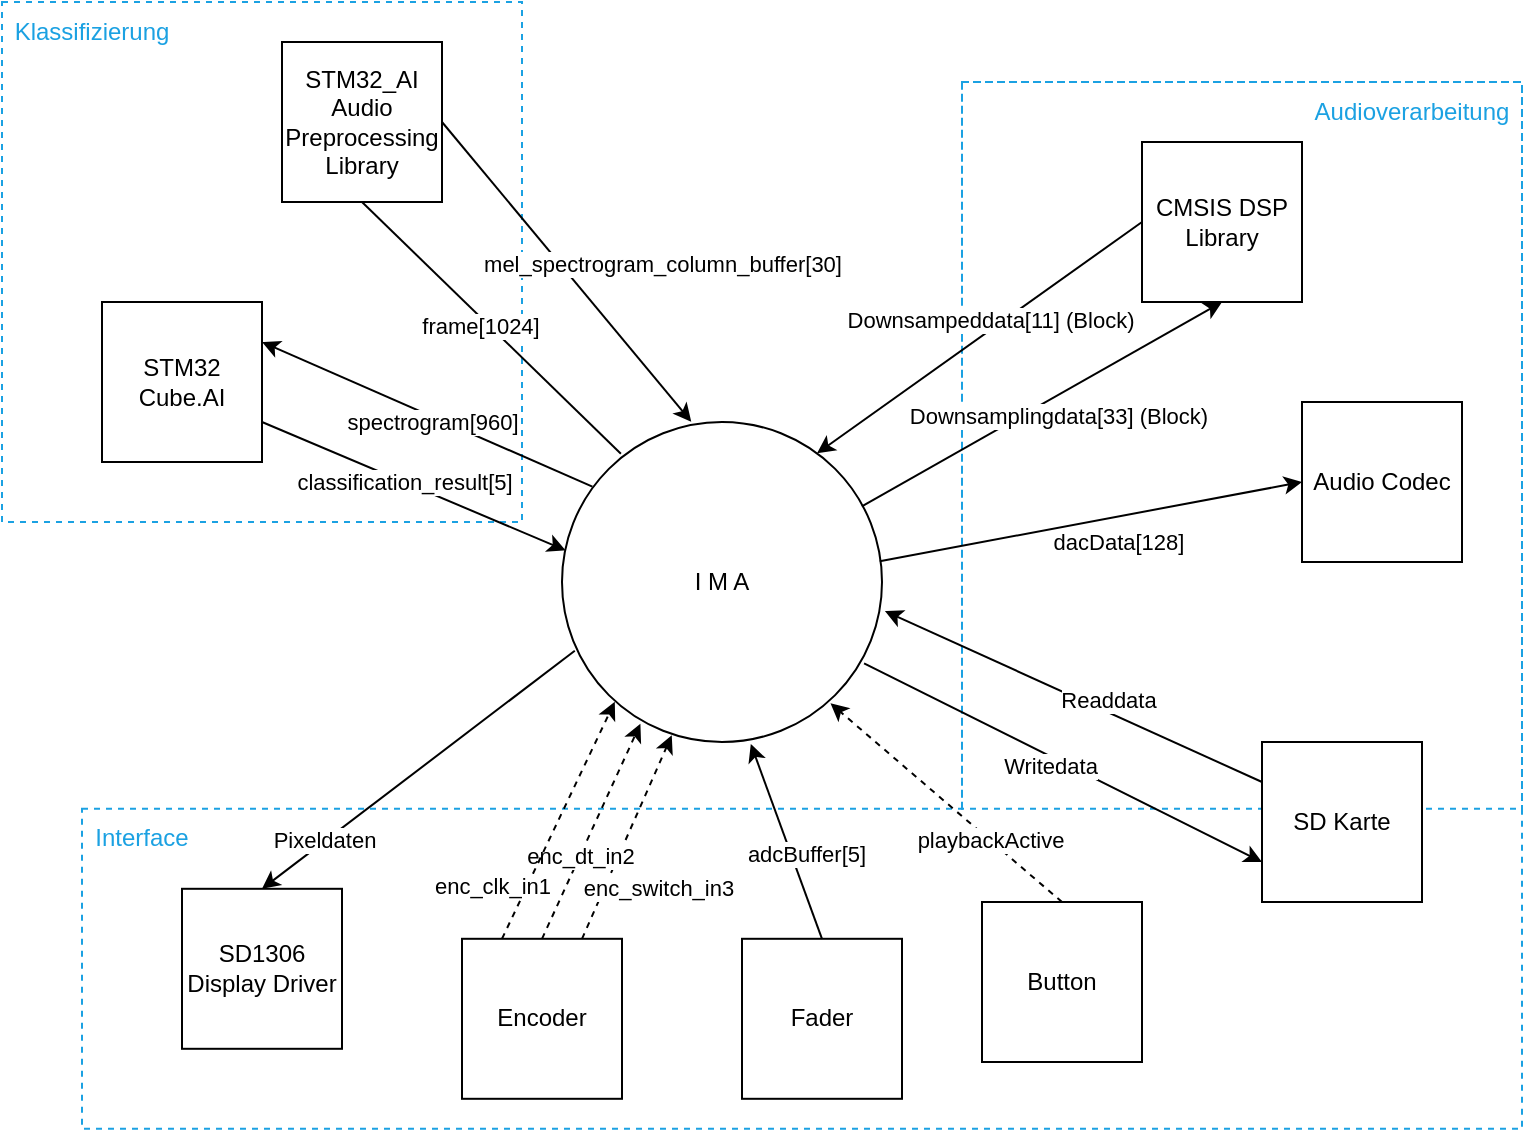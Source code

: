 <mxfile version="22.0.3" type="device">
  <diagram name="Seite-1" id="00pDsmjtND-n7SUzU1SD">
    <mxGraphModel dx="1430" dy="825" grid="1" gridSize="10" guides="1" tooltips="1" connect="1" arrows="1" fold="1" page="1" pageScale="1" pageWidth="827" pageHeight="1169" math="0" shadow="0">
      <root>
        <mxCell id="0" />
        <mxCell id="1" parent="0" />
        <mxCell id="HaPshGFiGsYCy_S7ym-9-48" value="" style="whiteSpace=wrap;html=1;aspect=fixed;fillColor=none;dashed=1;fontColor=#ffffff;strokeColor=#1ba1e2;" vertex="1" parent="1">
          <mxGeometry x="40" y="30" width="260" height="260" as="geometry" />
        </mxCell>
        <mxCell id="HaPshGFiGsYCy_S7ym-9-50" value="" style="rounded=0;whiteSpace=wrap;html=1;fillColor=none;dashed=1;strokeColor=#1ba1e2;" vertex="1" parent="1">
          <mxGeometry x="80" y="433.4" width="720" height="160" as="geometry" />
        </mxCell>
        <object label="" id="HaPshGFiGsYCy_S7ym-9-52">
          <mxCell style="rounded=0;whiteSpace=wrap;html=1;fillColor=none;dashed=1;strokeColor=#1BA1E2;shape=partialRectangle;bottom=0;" vertex="1" parent="1">
            <mxGeometry x="520" y="70" width="280" height="363.4" as="geometry" />
          </mxCell>
        </object>
        <mxCell id="HaPshGFiGsYCy_S7ym-9-20" value="Audioverarbeitung" style="text;html=1;strokeColor=none;fillColor=none;align=center;verticalAlign=middle;whiteSpace=wrap;rounded=0;fontColor=#1BA1E2;" vertex="1" parent="1">
          <mxGeometry x="690" y="70" width="110" height="30" as="geometry" />
        </mxCell>
        <mxCell id="HaPshGFiGsYCy_S7ym-9-19" value="Interface" style="text;html=1;strokeColor=none;fillColor=none;align=center;verticalAlign=middle;whiteSpace=wrap;rounded=0;fontColor=#1BA1E2;" vertex="1" parent="1">
          <mxGeometry x="80" y="433.4" width="60" height="30" as="geometry" />
        </mxCell>
        <mxCell id="HaPshGFiGsYCy_S7ym-9-18" value="Klassifizierung" style="text;html=1;strokeColor=none;fillColor=none;align=center;verticalAlign=middle;whiteSpace=wrap;rounded=0;fontColor=#1BA1E2;" vertex="1" parent="1">
          <mxGeometry x="40" y="30" width="90" height="30" as="geometry" />
        </mxCell>
        <mxCell id="HaPshGFiGsYCy_S7ym-9-1" value="I M A" style="ellipse;whiteSpace=wrap;html=1;aspect=fixed;" vertex="1" parent="1">
          <mxGeometry x="320" y="240" width="160" height="160" as="geometry" />
        </mxCell>
        <mxCell id="HaPshGFiGsYCy_S7ym-9-4" value="STM32 Cube.AI" style="rounded=0;whiteSpace=wrap;html=1;" vertex="1" parent="1">
          <mxGeometry x="90" y="180" width="80" height="80" as="geometry" />
        </mxCell>
        <mxCell id="HaPshGFiGsYCy_S7ym-9-5" value="" style="endArrow=classic;html=1;rounded=0;entryX=1;entryY=0.25;entryDx=0;entryDy=0;exitX=0.095;exitY=0.202;exitDx=0;exitDy=0;exitPerimeter=0;" edge="1" parent="1" source="HaPshGFiGsYCy_S7ym-9-1" target="HaPshGFiGsYCy_S7ym-9-4">
          <mxGeometry width="50" height="50" relative="1" as="geometry">
            <mxPoint x="300" y="370" as="sourcePoint" />
            <mxPoint x="350" y="320" as="targetPoint" />
          </mxGeometry>
        </mxCell>
        <mxCell id="HaPshGFiGsYCy_S7ym-9-6" value="spectrogram[960]" style="edgeLabel;html=1;align=center;verticalAlign=middle;resizable=0;points=[];" vertex="1" connectable="0" parent="HaPshGFiGsYCy_S7ym-9-5">
          <mxGeometry x="0.209" relative="1" as="geometry">
            <mxPoint x="19" y="11" as="offset" />
          </mxGeometry>
        </mxCell>
        <mxCell id="HaPshGFiGsYCy_S7ym-9-7" value="CMSIS DSP Library" style="rounded=0;whiteSpace=wrap;html=1;" vertex="1" parent="1">
          <mxGeometry x="610" y="100" width="80" height="80" as="geometry" />
        </mxCell>
        <mxCell id="HaPshGFiGsYCy_S7ym-9-8" value="" style="endArrow=classic;html=1;rounded=0;exitX=1;exitY=0.75;exitDx=0;exitDy=0;entryX=0.011;entryY=0.401;entryDx=0;entryDy=0;entryPerimeter=0;" edge="1" parent="1" source="HaPshGFiGsYCy_S7ym-9-4" target="HaPshGFiGsYCy_S7ym-9-1">
          <mxGeometry width="50" height="50" relative="1" as="geometry">
            <mxPoint x="270" y="270" as="sourcePoint" />
            <mxPoint x="320" y="220" as="targetPoint" />
          </mxGeometry>
        </mxCell>
        <mxCell id="HaPshGFiGsYCy_S7ym-9-9" value="classification_result[5]" style="edgeLabel;html=1;align=center;verticalAlign=middle;resizable=0;points=[];" vertex="1" connectable="0" parent="HaPshGFiGsYCy_S7ym-9-8">
          <mxGeometry x="-0.063" relative="1" as="geometry">
            <mxPoint as="offset" />
          </mxGeometry>
        </mxCell>
        <mxCell id="HaPshGFiGsYCy_S7ym-9-10" value="STM32_AI&lt;br&gt;Audio&lt;br&gt;Preprocessing&lt;br&gt;Library" style="rounded=0;whiteSpace=wrap;html=1;" vertex="1" parent="1">
          <mxGeometry x="180" y="50" width="80" height="80" as="geometry" />
        </mxCell>
        <mxCell id="HaPshGFiGsYCy_S7ym-9-11" value="SD1306&lt;br&gt;Display Driver" style="rounded=0;whiteSpace=wrap;html=1;" vertex="1" parent="1">
          <mxGeometry x="130" y="473.4" width="80" height="80" as="geometry" />
        </mxCell>
        <mxCell id="HaPshGFiGsYCy_S7ym-9-12" value="Encoder" style="rounded=0;whiteSpace=wrap;html=1;" vertex="1" parent="1">
          <mxGeometry x="270" y="498.4" width="80" height="80" as="geometry" />
        </mxCell>
        <mxCell id="HaPshGFiGsYCy_S7ym-9-13" value="Fader" style="rounded=0;whiteSpace=wrap;html=1;" vertex="1" parent="1">
          <mxGeometry x="410" y="498.4" width="80" height="80" as="geometry" />
        </mxCell>
        <mxCell id="HaPshGFiGsYCy_S7ym-9-14" value="Audio Codec" style="rounded=0;whiteSpace=wrap;html=1;" vertex="1" parent="1">
          <mxGeometry x="690" y="230" width="80" height="80" as="geometry" />
        </mxCell>
        <mxCell id="HaPshGFiGsYCy_S7ym-9-15" value="Button" style="rounded=0;whiteSpace=wrap;html=1;" vertex="1" parent="1">
          <mxGeometry x="530" y="480" width="80" height="80" as="geometry" />
        </mxCell>
        <mxCell id="HaPshGFiGsYCy_S7ym-9-16" value="SD Karte" style="rounded=0;whiteSpace=wrap;html=1;" vertex="1" parent="1">
          <mxGeometry x="670" y="400" width="80" height="80" as="geometry" />
        </mxCell>
        <mxCell id="HaPshGFiGsYCy_S7ym-9-22" value="" style="endArrow=none;html=1;rounded=0;entryX=1;entryY=0.5;entryDx=0;entryDy=0;exitX=0.404;exitY=-0.001;exitDx=0;exitDy=0;exitPerimeter=0;startArrow=classic;startFill=1;endFill=0;" edge="1" parent="1" source="HaPshGFiGsYCy_S7ym-9-1" target="HaPshGFiGsYCy_S7ym-9-10">
          <mxGeometry width="50" height="50" relative="1" as="geometry">
            <mxPoint x="340" y="210" as="sourcePoint" />
            <mxPoint x="390" y="160" as="targetPoint" />
          </mxGeometry>
        </mxCell>
        <mxCell id="HaPshGFiGsYCy_S7ym-9-23" value="mel_spectrogram_column_buffer[30]" style="edgeLabel;html=1;align=center;verticalAlign=middle;resizable=0;points=[];" vertex="1" connectable="0" parent="HaPshGFiGsYCy_S7ym-9-22">
          <mxGeometry x="0.166" y="-2" relative="1" as="geometry">
            <mxPoint x="56" y="9" as="offset" />
          </mxGeometry>
        </mxCell>
        <mxCell id="HaPshGFiGsYCy_S7ym-9-24" value="" style="endArrow=none;html=1;rounded=0;exitX=0.5;exitY=1;exitDx=0;exitDy=0;entryX=0.184;entryY=0.099;entryDx=0;entryDy=0;entryPerimeter=0;endFill=0;" edge="1" parent="1" source="HaPshGFiGsYCy_S7ym-9-10" target="HaPshGFiGsYCy_S7ym-9-1">
          <mxGeometry width="50" height="50" relative="1" as="geometry">
            <mxPoint x="395" y="251" as="sourcePoint" />
            <mxPoint x="260" y="110" as="targetPoint" />
          </mxGeometry>
        </mxCell>
        <mxCell id="HaPshGFiGsYCy_S7ym-9-63" value="frame[1024]" style="edgeLabel;html=1;align=center;verticalAlign=middle;resizable=0;points=[];" vertex="1" connectable="0" parent="HaPshGFiGsYCy_S7ym-9-24">
          <mxGeometry x="-0.046" y="-1" relative="1" as="geometry">
            <mxPoint x="-2" y="1" as="offset" />
          </mxGeometry>
        </mxCell>
        <mxCell id="HaPshGFiGsYCy_S7ym-9-27" value="" style="endArrow=classic;html=1;rounded=0;entryX=0.5;entryY=0;entryDx=0;entryDy=0;exitX=0.04;exitY=0.715;exitDx=0;exitDy=0;exitPerimeter=0;" edge="1" parent="1" source="HaPshGFiGsYCy_S7ym-9-1" target="HaPshGFiGsYCy_S7ym-9-11">
          <mxGeometry width="50" height="50" relative="1" as="geometry">
            <mxPoint x="340" y="360" as="sourcePoint" />
            <mxPoint x="390" y="310" as="targetPoint" />
          </mxGeometry>
        </mxCell>
        <mxCell id="HaPshGFiGsYCy_S7ym-9-29" value="Pixeldaten" style="edgeLabel;html=1;align=center;verticalAlign=middle;resizable=0;points=[];" vertex="1" connectable="0" parent="HaPshGFiGsYCy_S7ym-9-27">
          <mxGeometry x="0.132" y="1" relative="1" as="geometry">
            <mxPoint x="-38" y="26" as="offset" />
          </mxGeometry>
        </mxCell>
        <mxCell id="HaPshGFiGsYCy_S7ym-9-32" value="" style="endArrow=classic;html=1;rounded=0;exitX=0.5;exitY=0;exitDx=0;exitDy=0;entryX=0.59;entryY=1.006;entryDx=0;entryDy=0;entryPerimeter=0;" edge="1" parent="1" source="HaPshGFiGsYCy_S7ym-9-13" target="HaPshGFiGsYCy_S7ym-9-1">
          <mxGeometry width="50" height="50" relative="1" as="geometry">
            <mxPoint x="320" y="508.4" as="sourcePoint" />
            <mxPoint x="432.4" y="420.0" as="targetPoint" />
          </mxGeometry>
        </mxCell>
        <mxCell id="HaPshGFiGsYCy_S7ym-9-33" value="adcBuffer[5]" style="edgeLabel;html=1;align=center;verticalAlign=middle;resizable=0;points=[];" vertex="1" connectable="0" parent="HaPshGFiGsYCy_S7ym-9-32">
          <mxGeometry x="-0.311" y="-1" relative="1" as="geometry">
            <mxPoint x="3" y="-9" as="offset" />
          </mxGeometry>
        </mxCell>
        <mxCell id="HaPshGFiGsYCy_S7ym-9-35" value="" style="endArrow=classic;html=1;rounded=0;exitX=0.5;exitY=0;exitDx=0;exitDy=0;entryX=0.839;entryY=0.879;entryDx=0;entryDy=0;entryPerimeter=0;dashed=1;" edge="1" parent="1" source="HaPshGFiGsYCy_S7ym-9-15" target="HaPshGFiGsYCy_S7ym-9-1">
          <mxGeometry width="50" height="50" relative="1" as="geometry">
            <mxPoint x="460" y="444" as="sourcePoint" />
            <mxPoint x="540" y="340" as="targetPoint" />
          </mxGeometry>
        </mxCell>
        <mxCell id="HaPshGFiGsYCy_S7ym-9-36" value="playbackActive" style="edgeLabel;html=1;align=center;verticalAlign=middle;resizable=0;points=[];" vertex="1" connectable="0" parent="HaPshGFiGsYCy_S7ym-9-35">
          <mxGeometry x="-0.311" y="-1" relative="1" as="geometry">
            <mxPoint x="3" y="4" as="offset" />
          </mxGeometry>
        </mxCell>
        <mxCell id="HaPshGFiGsYCy_S7ym-9-37" value="" style="endArrow=classic;html=1;rounded=0;exitX=0;exitY=0.25;exitDx=0;exitDy=0;entryX=1.009;entryY=0.591;entryDx=0;entryDy=0;entryPerimeter=0;" edge="1" parent="1" source="HaPshGFiGsYCy_S7ym-9-16" target="HaPshGFiGsYCy_S7ym-9-1">
          <mxGeometry width="50" height="50" relative="1" as="geometry">
            <mxPoint x="550" y="428" as="sourcePoint" />
            <mxPoint x="490" y="340" as="targetPoint" />
          </mxGeometry>
        </mxCell>
        <mxCell id="HaPshGFiGsYCy_S7ym-9-38" value="Readdata" style="edgeLabel;html=1;align=center;verticalAlign=middle;resizable=0;points=[];" vertex="1" connectable="0" parent="HaPshGFiGsYCy_S7ym-9-37">
          <mxGeometry x="-0.311" y="-1" relative="1" as="geometry">
            <mxPoint x="-13" y="-11" as="offset" />
          </mxGeometry>
        </mxCell>
        <mxCell id="HaPshGFiGsYCy_S7ym-9-39" value="" style="endArrow=classic;html=1;rounded=0;exitX=0.944;exitY=0.754;exitDx=0;exitDy=0;entryX=0;entryY=0.75;entryDx=0;entryDy=0;exitPerimeter=0;" edge="1" parent="1" source="HaPshGFiGsYCy_S7ym-9-1" target="HaPshGFiGsYCy_S7ym-9-16">
          <mxGeometry width="50" height="50" relative="1" as="geometry">
            <mxPoint x="600" y="435" as="sourcePoint" />
            <mxPoint x="480" y="400" as="targetPoint" />
          </mxGeometry>
        </mxCell>
        <mxCell id="HaPshGFiGsYCy_S7ym-9-40" value="Writedata" style="edgeLabel;html=1;align=center;verticalAlign=middle;resizable=0;points=[];" vertex="1" connectable="0" parent="HaPshGFiGsYCy_S7ym-9-39">
          <mxGeometry x="-0.311" y="-1" relative="1" as="geometry">
            <mxPoint x="25" y="16" as="offset" />
          </mxGeometry>
        </mxCell>
        <mxCell id="HaPshGFiGsYCy_S7ym-9-41" value="" style="endArrow=classic;html=1;rounded=0;entryX=0;entryY=0.5;entryDx=0;entryDy=0;exitX=0.993;exitY=0.435;exitDx=0;exitDy=0;exitPerimeter=0;" edge="1" parent="1" source="HaPshGFiGsYCy_S7ym-9-1" target="HaPshGFiGsYCy_S7ym-9-14">
          <mxGeometry width="50" height="50" relative="1" as="geometry">
            <mxPoint x="580" y="330" as="sourcePoint" />
            <mxPoint x="630" y="280" as="targetPoint" />
          </mxGeometry>
        </mxCell>
        <mxCell id="HaPshGFiGsYCy_S7ym-9-42" value="dacData[128]" style="edgeLabel;html=1;align=center;verticalAlign=middle;resizable=0;points=[];" vertex="1" connectable="0" parent="HaPshGFiGsYCy_S7ym-9-41">
          <mxGeometry x="0.184" y="1" relative="1" as="geometry">
            <mxPoint x="-6" y="15" as="offset" />
          </mxGeometry>
        </mxCell>
        <mxCell id="HaPshGFiGsYCy_S7ym-9-43" value="" style="endArrow=classic;html=1;rounded=0;entryX=0.5;entryY=1;entryDx=0;entryDy=0;exitX=0.937;exitY=0.264;exitDx=0;exitDy=0;exitPerimeter=0;" edge="1" parent="1" source="HaPshGFiGsYCy_S7ym-9-1" target="HaPshGFiGsYCy_S7ym-9-7">
          <mxGeometry width="50" height="50" relative="1" as="geometry">
            <mxPoint x="458" y="262" as="sourcePoint" />
            <mxPoint x="530" y="160" as="targetPoint" />
          </mxGeometry>
        </mxCell>
        <mxCell id="HaPshGFiGsYCy_S7ym-9-45" value="Downsamplingdata[33] (Block)" style="edgeLabel;html=1;align=center;verticalAlign=middle;resizable=0;points=[];" vertex="1" connectable="0" parent="HaPshGFiGsYCy_S7ym-9-43">
          <mxGeometry x="-0.065" y="-2" relative="1" as="geometry">
            <mxPoint x="12" y="1" as="offset" />
          </mxGeometry>
        </mxCell>
        <mxCell id="HaPshGFiGsYCy_S7ym-9-44" value="" style="endArrow=classic;html=1;rounded=0;entryX=0.797;entryY=0.098;entryDx=0;entryDy=0;exitX=0;exitY=0.5;exitDx=0;exitDy=0;entryPerimeter=0;" edge="1" parent="1" source="HaPshGFiGsYCy_S7ym-9-7" target="HaPshGFiGsYCy_S7ym-9-1">
          <mxGeometry width="50" height="50" relative="1" as="geometry">
            <mxPoint x="468" y="278" as="sourcePoint" />
            <mxPoint x="590" y="150" as="targetPoint" />
          </mxGeometry>
        </mxCell>
        <mxCell id="HaPshGFiGsYCy_S7ym-9-47" value="Downsampeddata[11] (Block)" style="edgeLabel;html=1;align=center;verticalAlign=middle;resizable=0;points=[];" vertex="1" connectable="0" parent="HaPshGFiGsYCy_S7ym-9-44">
          <mxGeometry x="-0.072" relative="1" as="geometry">
            <mxPoint x="-1" y="-5" as="offset" />
          </mxGeometry>
        </mxCell>
        <mxCell id="HaPshGFiGsYCy_S7ym-9-54" value="" style="endArrow=classic;html=1;rounded=0;exitX=0.75;exitY=0;exitDx=0;exitDy=0;entryX=0.343;entryY=0.979;entryDx=0;entryDy=0;entryPerimeter=0;dashed=1;" edge="1" parent="1" source="HaPshGFiGsYCy_S7ym-9-12" target="HaPshGFiGsYCy_S7ym-9-1">
          <mxGeometry width="50" height="50" relative="1" as="geometry">
            <mxPoint x="600" y="508" as="sourcePoint" />
            <mxPoint x="459" y="395" as="targetPoint" />
          </mxGeometry>
        </mxCell>
        <mxCell id="HaPshGFiGsYCy_S7ym-9-55" value="enc_switch_in3" style="edgeLabel;html=1;align=center;verticalAlign=middle;resizable=0;points=[];" vertex="1" connectable="0" parent="HaPshGFiGsYCy_S7ym-9-54">
          <mxGeometry x="-0.311" y="-1" relative="1" as="geometry">
            <mxPoint x="21" y="9" as="offset" />
          </mxGeometry>
        </mxCell>
        <mxCell id="HaPshGFiGsYCy_S7ym-9-56" value="" style="endArrow=classic;html=1;rounded=0;exitX=0.5;exitY=0;exitDx=0;exitDy=0;entryX=0.245;entryY=0.943;entryDx=0;entryDy=0;entryPerimeter=0;dashed=1;" edge="1" parent="1" source="HaPshGFiGsYCy_S7ym-9-12" target="HaPshGFiGsYCy_S7ym-9-1">
          <mxGeometry width="50" height="50" relative="1" as="geometry">
            <mxPoint x="340" y="508" as="sourcePoint" />
            <mxPoint x="378" y="408" as="targetPoint" />
          </mxGeometry>
        </mxCell>
        <mxCell id="HaPshGFiGsYCy_S7ym-9-57" value="enc_dt_in2" style="edgeLabel;html=1;align=center;verticalAlign=middle;resizable=0;points=[];" vertex="1" connectable="0" parent="HaPshGFiGsYCy_S7ym-9-56">
          <mxGeometry x="-0.311" y="-1" relative="1" as="geometry">
            <mxPoint x="1" y="-5" as="offset" />
          </mxGeometry>
        </mxCell>
        <mxCell id="HaPshGFiGsYCy_S7ym-9-58" value="" style="endArrow=classic;html=1;rounded=0;exitX=0.25;exitY=0;exitDx=0;exitDy=0;entryX=0.165;entryY=0.874;entryDx=0;entryDy=0;entryPerimeter=0;dashed=1;" edge="1" parent="1" source="HaPshGFiGsYCy_S7ym-9-12" target="HaPshGFiGsYCy_S7ym-9-1">
          <mxGeometry width="50" height="50" relative="1" as="geometry">
            <mxPoint x="320" y="508" as="sourcePoint" />
            <mxPoint x="366" y="400" as="targetPoint" />
          </mxGeometry>
        </mxCell>
        <mxCell id="HaPshGFiGsYCy_S7ym-9-59" value="enc_clk_in1" style="edgeLabel;html=1;align=center;verticalAlign=middle;resizable=0;points=[];" vertex="1" connectable="0" parent="HaPshGFiGsYCy_S7ym-9-58">
          <mxGeometry x="-0.311" y="-1" relative="1" as="geometry">
            <mxPoint x="-25" y="14" as="offset" />
          </mxGeometry>
        </mxCell>
      </root>
    </mxGraphModel>
  </diagram>
</mxfile>
